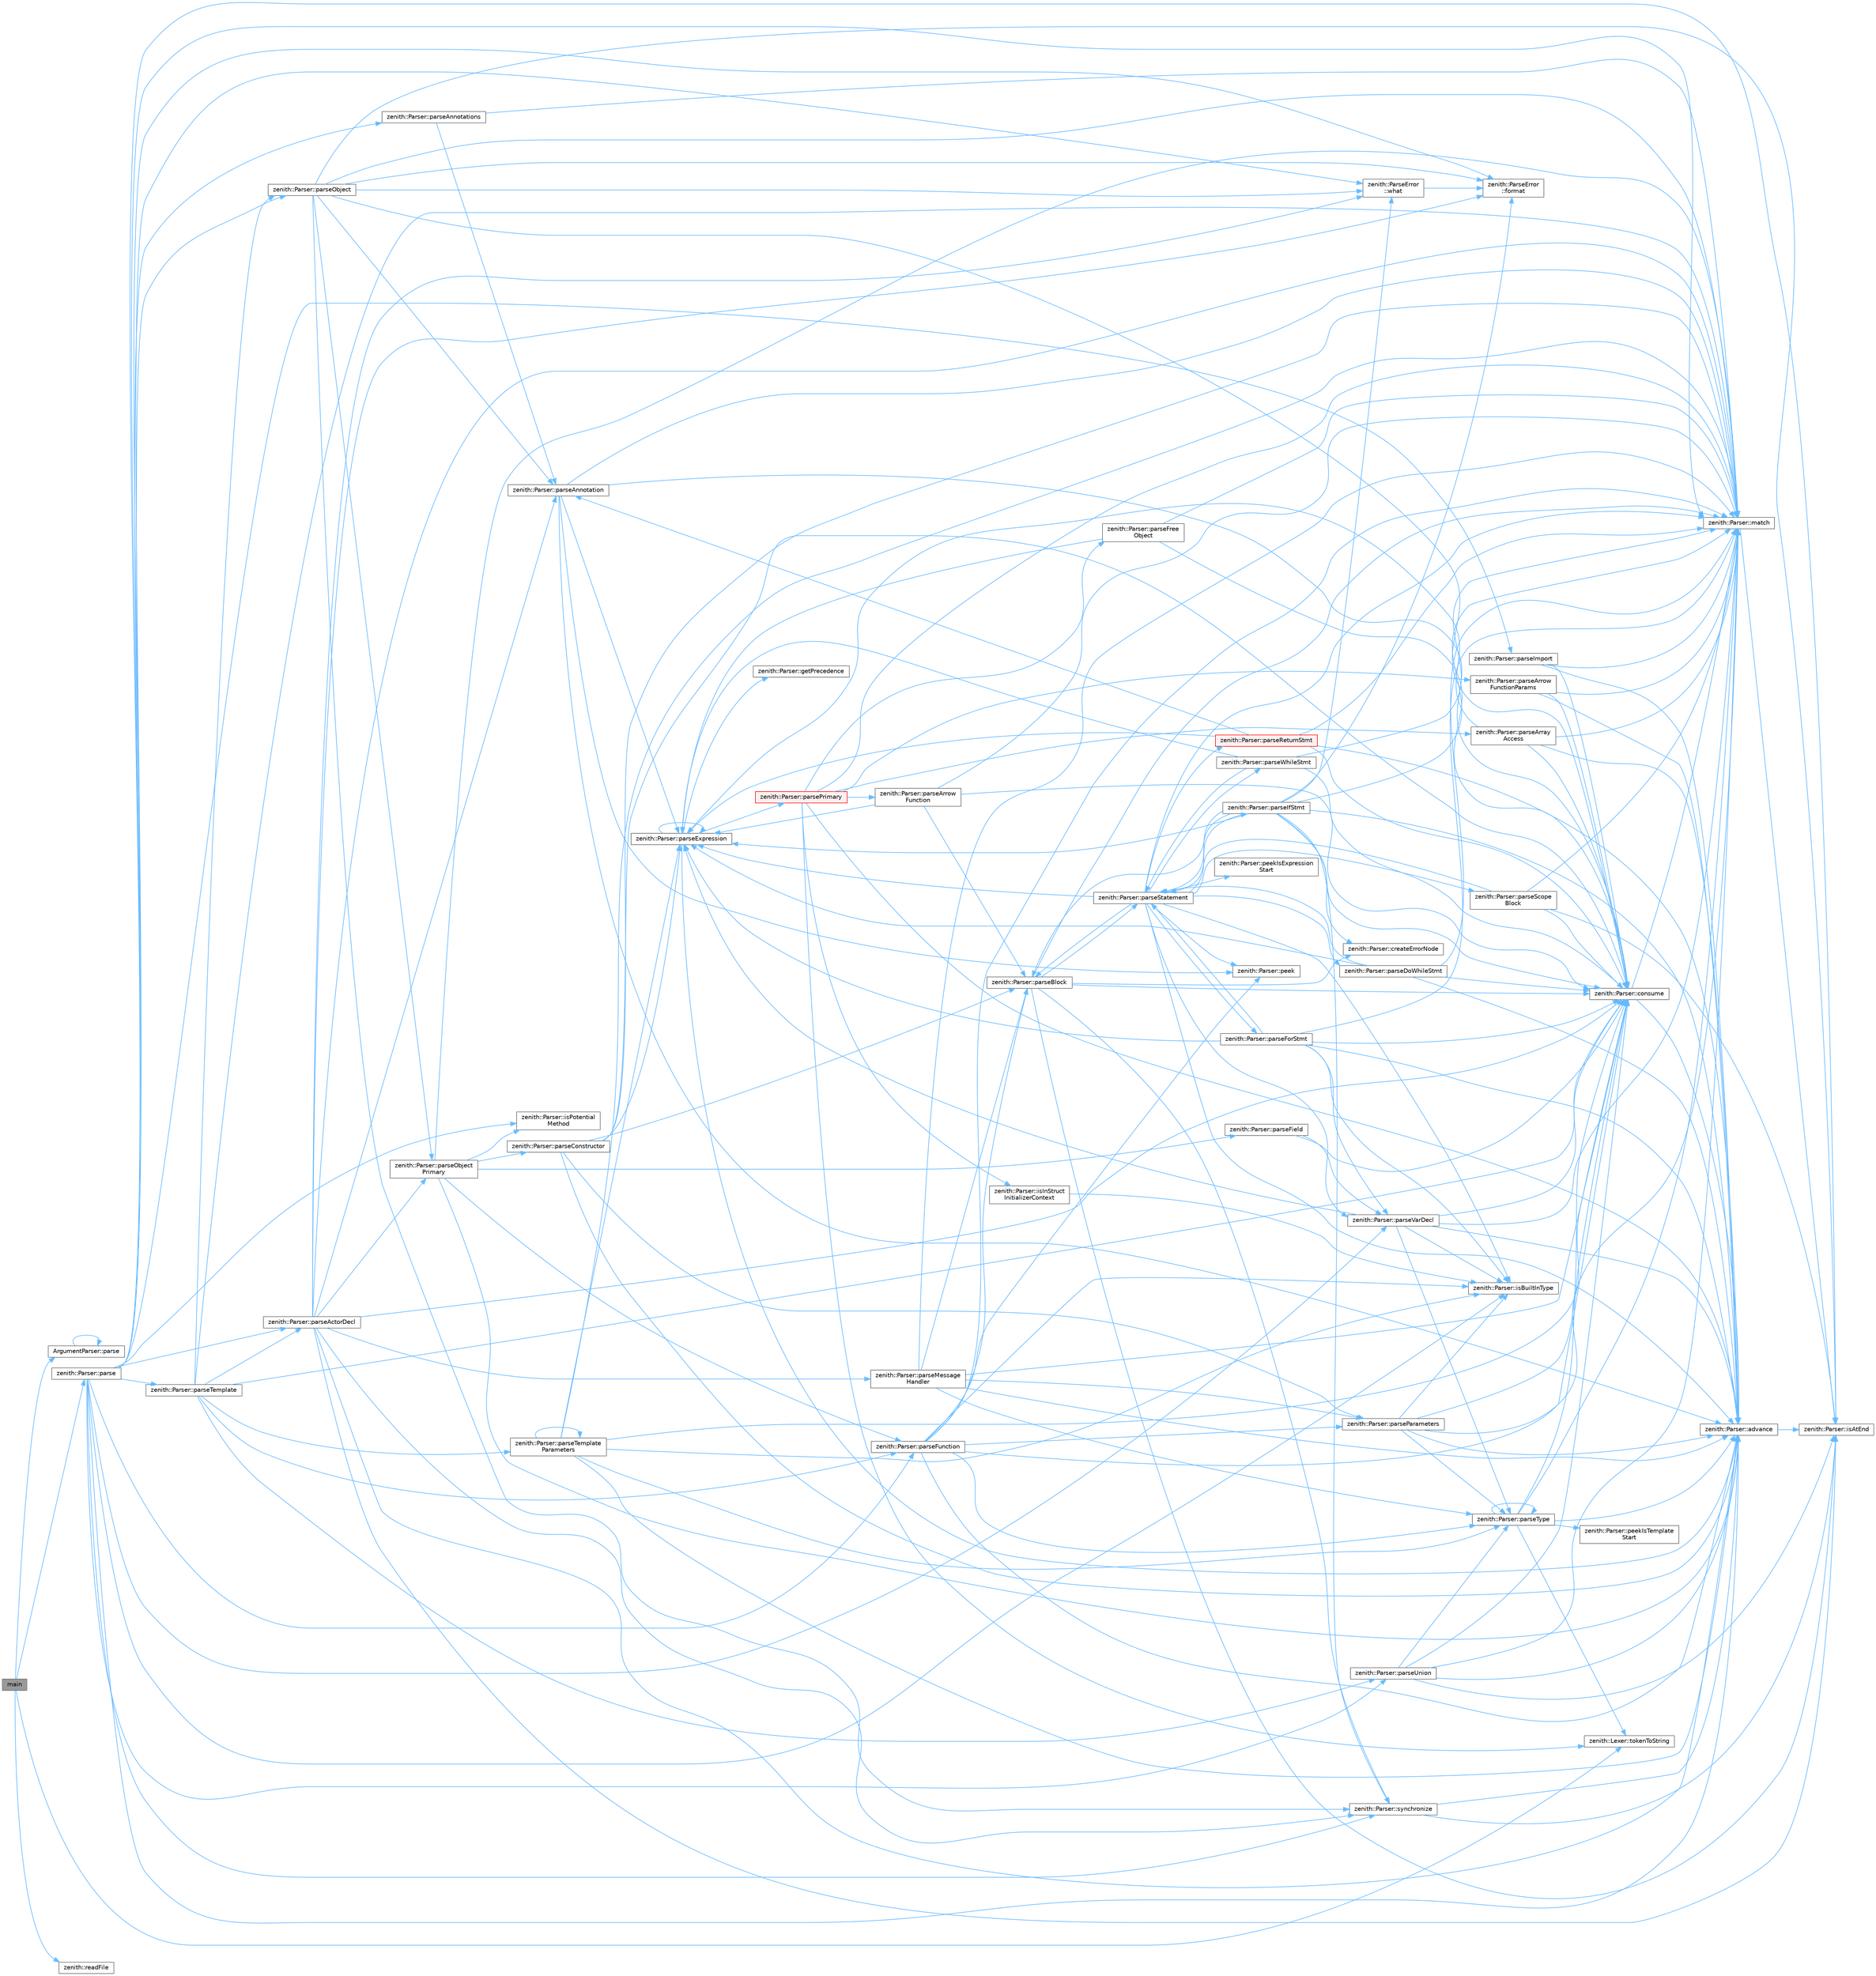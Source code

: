 digraph "main"
{
 // LATEX_PDF_SIZE
  bgcolor="transparent";
  edge [fontname=Helvetica,fontsize=10,labelfontname=Helvetica,labelfontsize=10];
  node [fontname=Helvetica,fontsize=10,shape=box,height=0.2,width=0.4];
  rankdir="LR";
  Node1 [id="Node000001",label="main",height=0.2,width=0.4,color="gray40", fillcolor="grey60", style="filled", fontcolor="black",tooltip=" "];
  Node1 -> Node2 [id="edge1_Node000001_Node000002",color="steelblue1",style="solid",tooltip=" "];
  Node2 [id="Node000002",label="ArgumentParser::parse",height=0.2,width=0.4,color="grey40", fillcolor="white", style="filled",URL="$class_argument_parser.html#a24ada61ec6a38c9e87bdb6c0e4f82bea",tooltip=" "];
  Node2 -> Node2 [id="edge2_Node000002_Node000002",color="steelblue1",style="solid",tooltip=" "];
  Node1 -> Node3 [id="edge3_Node000001_Node000003",color="steelblue1",style="solid",tooltip=" "];
  Node3 [id="Node000003",label="zenith::Parser::parse",height=0.2,width=0.4,color="grey40", fillcolor="white", style="filled",URL="$classzenith_1_1_parser.html#ad56141bb79abcda2cb032137f51d44c6",tooltip=" "];
  Node3 -> Node4 [id="edge4_Node000003_Node000004",color="steelblue1",style="solid",tooltip=" "];
  Node4 [id="Node000004",label="zenith::Parser::advance",height=0.2,width=0.4,color="grey40", fillcolor="white", style="filled",URL="$classzenith_1_1_parser.html#a9639927866a398781d4c1d205da431d8",tooltip=" "];
  Node4 -> Node5 [id="edge5_Node000004_Node000005",color="steelblue1",style="solid",tooltip=" "];
  Node5 [id="Node000005",label="zenith::Parser::isAtEnd",height=0.2,width=0.4,color="grey40", fillcolor="white", style="filled",URL="$classzenith_1_1_parser.html#a7fa9d1e2197db94168ba4e2c4fd98ad1",tooltip=" "];
  Node3 -> Node6 [id="edge6_Node000003_Node000006",color="steelblue1",style="solid",tooltip=" "];
  Node6 [id="Node000006",label="zenith::ParseError\l::format",height=0.2,width=0.4,color="grey40", fillcolor="white", style="filled",URL="$classzenith_1_1_parse_error.html#a432ddabc956004a6660137f537d2ba45",tooltip=" "];
  Node3 -> Node5 [id="edge7_Node000003_Node000005",color="steelblue1",style="solid",tooltip=" "];
  Node3 -> Node7 [id="edge8_Node000003_Node000007",color="steelblue1",style="solid",tooltip=" "];
  Node7 [id="Node000007",label="zenith::Parser::isBuiltInType",height=0.2,width=0.4,color="grey40", fillcolor="white", style="filled",URL="$classzenith_1_1_parser.html#a68c100d957e0a8960de2fca188e23054",tooltip=" "];
  Node3 -> Node8 [id="edge9_Node000003_Node000008",color="steelblue1",style="solid",tooltip=" "];
  Node8 [id="Node000008",label="zenith::Parser::isPotential\lMethod",height=0.2,width=0.4,color="grey40", fillcolor="white", style="filled",URL="$classzenith_1_1_parser.html#a3ce12be12969221d8326beb893810acd",tooltip=" "];
  Node3 -> Node9 [id="edge10_Node000003_Node000009",color="steelblue1",style="solid",tooltip=" "];
  Node9 [id="Node000009",label="zenith::Parser::match",height=0.2,width=0.4,color="grey40", fillcolor="white", style="filled",URL="$classzenith_1_1_parser.html#a6a8b25ba2a7a7f371a02b1419121e8cb",tooltip=" "];
  Node9 -> Node5 [id="edge11_Node000009_Node000005",color="steelblue1",style="solid",tooltip=" "];
  Node3 -> Node10 [id="edge12_Node000003_Node000010",color="steelblue1",style="solid",tooltip=" "];
  Node10 [id="Node000010",label="zenith::Parser::parseActorDecl",height=0.2,width=0.4,color="grey40", fillcolor="white", style="filled",URL="$classzenith_1_1_parser.html#add98eda497298f55d63689af29839db6",tooltip=" "];
  Node10 -> Node4 [id="edge13_Node000010_Node000004",color="steelblue1",style="solid",tooltip=" "];
  Node10 -> Node11 [id="edge14_Node000010_Node000011",color="steelblue1",style="solid",tooltip=" "];
  Node11 [id="Node000011",label="zenith::Parser::consume",height=0.2,width=0.4,color="grey40", fillcolor="white", style="filled",URL="$classzenith_1_1_parser.html#a729f5bdd53b7be97e8f5f3fb28f64249",tooltip=" "];
  Node11 -> Node4 [id="edge15_Node000011_Node000004",color="steelblue1",style="solid",tooltip=" "];
  Node11 -> Node9 [id="edge16_Node000011_Node000009",color="steelblue1",style="solid",tooltip=" "];
  Node10 -> Node6 [id="edge17_Node000010_Node000006",color="steelblue1",style="solid",tooltip=" "];
  Node10 -> Node5 [id="edge18_Node000010_Node000005",color="steelblue1",style="solid",tooltip=" "];
  Node10 -> Node9 [id="edge19_Node000010_Node000009",color="steelblue1",style="solid",tooltip=" "];
  Node10 -> Node12 [id="edge20_Node000010_Node000012",color="steelblue1",style="solid",tooltip=" "];
  Node12 [id="Node000012",label="zenith::Parser::parseAnnotation",height=0.2,width=0.4,color="grey40", fillcolor="white", style="filled",URL="$classzenith_1_1_parser.html#afff2e82900309df63d9aa89f4d3e31d6",tooltip=" "];
  Node12 -> Node4 [id="edge21_Node000012_Node000004",color="steelblue1",style="solid",tooltip=" "];
  Node12 -> Node11 [id="edge22_Node000012_Node000011",color="steelblue1",style="solid",tooltip=" "];
  Node12 -> Node9 [id="edge23_Node000012_Node000009",color="steelblue1",style="solid",tooltip=" "];
  Node12 -> Node13 [id="edge24_Node000012_Node000013",color="steelblue1",style="solid",tooltip=" "];
  Node13 [id="Node000013",label="zenith::Parser::parseExpression",height=0.2,width=0.4,color="grey40", fillcolor="white", style="filled",URL="$classzenith_1_1_parser.html#a239906fd51d54598f6d3dcc18d97b6b9",tooltip=" "];
  Node13 -> Node4 [id="edge25_Node000013_Node000004",color="steelblue1",style="solid",tooltip=" "];
  Node13 -> Node14 [id="edge26_Node000013_Node000014",color="steelblue1",style="solid",tooltip=" "];
  Node14 [id="Node000014",label="zenith::Parser::getPrecedence",height=0.2,width=0.4,color="grey40", fillcolor="white", style="filled",URL="$classzenith_1_1_parser.html#a5386ec516fb692a1b1ecd9058ca2c19e",tooltip=" "];
  Node13 -> Node13 [id="edge27_Node000013_Node000013",color="steelblue1",style="solid",tooltip=" "];
  Node13 -> Node15 [id="edge28_Node000013_Node000015",color="steelblue1",style="solid",tooltip=" "];
  Node15 [id="Node000015",label="zenith::Parser::parsePrimary",height=0.2,width=0.4,color="red", fillcolor="#FFF0F0", style="filled",URL="$classzenith_1_1_parser.html#a9425b18adfbb62629ae5ea654addc7cb",tooltip=" "];
  Node15 -> Node4 [id="edge29_Node000015_Node000004",color="steelblue1",style="solid",tooltip=" "];
  Node15 -> Node16 [id="edge30_Node000015_Node000016",color="steelblue1",style="solid",tooltip=" "];
  Node16 [id="Node000016",label="zenith::Parser::isInStruct\lInitializerContext",height=0.2,width=0.4,color="grey40", fillcolor="white", style="filled",URL="$classzenith_1_1_parser.html#a122c98490d526265ce1a9a2ecaf188f9",tooltip=" "];
  Node16 -> Node7 [id="edge31_Node000016_Node000007",color="steelblue1",style="solid",tooltip=" "];
  Node15 -> Node9 [id="edge32_Node000015_Node000009",color="steelblue1",style="solid",tooltip=" "];
  Node15 -> Node17 [id="edge33_Node000015_Node000017",color="steelblue1",style="solid",tooltip=" "];
  Node17 [id="Node000017",label="zenith::Parser::parseArray\lAccess",height=0.2,width=0.4,color="grey40", fillcolor="white", style="filled",URL="$classzenith_1_1_parser.html#ad32b5cfe98f909cade9216d65b046f58",tooltip=" "];
  Node17 -> Node4 [id="edge34_Node000017_Node000004",color="steelblue1",style="solid",tooltip=" "];
  Node17 -> Node11 [id="edge35_Node000017_Node000011",color="steelblue1",style="solid",tooltip=" "];
  Node17 -> Node9 [id="edge36_Node000017_Node000009",color="steelblue1",style="solid",tooltip=" "];
  Node17 -> Node13 [id="edge37_Node000017_Node000013",color="steelblue1",style="solid",tooltip=" "];
  Node15 -> Node18 [id="edge38_Node000015_Node000018",color="steelblue1",style="solid",tooltip=" "];
  Node18 [id="Node000018",label="zenith::Parser::parseArrow\lFunction",height=0.2,width=0.4,color="grey40", fillcolor="white", style="filled",URL="$classzenith_1_1_parser.html#a7ea0f8e309ed2fbdf1a9e2ebfa2fbf8d",tooltip=" "];
  Node18 -> Node11 [id="edge39_Node000018_Node000011",color="steelblue1",style="solid",tooltip=" "];
  Node18 -> Node9 [id="edge40_Node000018_Node000009",color="steelblue1",style="solid",tooltip=" "];
  Node18 -> Node19 [id="edge41_Node000018_Node000019",color="steelblue1",style="solid",tooltip=" "];
  Node19 [id="Node000019",label="zenith::Parser::parseBlock",height=0.2,width=0.4,color="grey40", fillcolor="white", style="filled",URL="$classzenith_1_1_parser.html#afed5c18e77fc012fe5db9f9e6175e642",tooltip=" "];
  Node19 -> Node11 [id="edge42_Node000019_Node000011",color="steelblue1",style="solid",tooltip=" "];
  Node19 -> Node20 [id="edge43_Node000019_Node000020",color="steelblue1",style="solid",tooltip=" "];
  Node20 [id="Node000020",label="zenith::Parser::createErrorNode",height=0.2,width=0.4,color="grey40", fillcolor="white", style="filled",URL="$classzenith_1_1_parser.html#a6576cab9cc379e6ba26cfce915ad3de6",tooltip=" "];
  Node19 -> Node5 [id="edge44_Node000019_Node000005",color="steelblue1",style="solid",tooltip=" "];
  Node19 -> Node9 [id="edge45_Node000019_Node000009",color="steelblue1",style="solid",tooltip=" "];
  Node19 -> Node21 [id="edge46_Node000019_Node000021",color="steelblue1",style="solid",tooltip=" "];
  Node21 [id="Node000021",label="zenith::Parser::parseStatement",height=0.2,width=0.4,color="grey40", fillcolor="white", style="filled",URL="$classzenith_1_1_parser.html#ada8dc19e8cb4a0f1b37d3ef6a2eb3f9d",tooltip=" "];
  Node21 -> Node4 [id="edge47_Node000021_Node000004",color="steelblue1",style="solid",tooltip=" "];
  Node21 -> Node7 [id="edge48_Node000021_Node000007",color="steelblue1",style="solid",tooltip=" "];
  Node21 -> Node9 [id="edge49_Node000021_Node000009",color="steelblue1",style="solid",tooltip=" "];
  Node21 -> Node19 [id="edge50_Node000021_Node000019",color="steelblue1",style="solid",tooltip=" "];
  Node21 -> Node22 [id="edge51_Node000021_Node000022",color="steelblue1",style="solid",tooltip=" "];
  Node22 [id="Node000022",label="zenith::Parser::parseDoWhileStmt",height=0.2,width=0.4,color="grey40", fillcolor="white", style="filled",URL="$classzenith_1_1_parser.html#a17d038fc7ad2c0dac1b038889f4426ca",tooltip=" "];
  Node22 -> Node4 [id="edge52_Node000022_Node000004",color="steelblue1",style="solid",tooltip=" "];
  Node22 -> Node11 [id="edge53_Node000022_Node000011",color="steelblue1",style="solid",tooltip=" "];
  Node22 -> Node9 [id="edge54_Node000022_Node000009",color="steelblue1",style="solid",tooltip=" "];
  Node22 -> Node13 [id="edge55_Node000022_Node000013",color="steelblue1",style="solid",tooltip=" "];
  Node22 -> Node21 [id="edge56_Node000022_Node000021",color="steelblue1",style="solid",tooltip=" "];
  Node21 -> Node13 [id="edge57_Node000021_Node000013",color="steelblue1",style="solid",tooltip=" "];
  Node21 -> Node23 [id="edge58_Node000021_Node000023",color="steelblue1",style="solid",tooltip=" "];
  Node23 [id="Node000023",label="zenith::Parser::parseForStmt",height=0.2,width=0.4,color="grey40", fillcolor="white", style="filled",URL="$classzenith_1_1_parser.html#ab8ae32b49e1a7d1492f14c6b381aa52b",tooltip=" "];
  Node23 -> Node4 [id="edge59_Node000023_Node000004",color="steelblue1",style="solid",tooltip=" "];
  Node23 -> Node11 [id="edge60_Node000023_Node000011",color="steelblue1",style="solid",tooltip=" "];
  Node23 -> Node7 [id="edge61_Node000023_Node000007",color="steelblue1",style="solid",tooltip=" "];
  Node23 -> Node9 [id="edge62_Node000023_Node000009",color="steelblue1",style="solid",tooltip=" "];
  Node23 -> Node13 [id="edge63_Node000023_Node000013",color="steelblue1",style="solid",tooltip=" "];
  Node23 -> Node21 [id="edge64_Node000023_Node000021",color="steelblue1",style="solid",tooltip=" "];
  Node23 -> Node24 [id="edge65_Node000023_Node000024",color="steelblue1",style="solid",tooltip=" "];
  Node24 [id="Node000024",label="zenith::Parser::parseVarDecl",height=0.2,width=0.4,color="grey40", fillcolor="white", style="filled",URL="$classzenith_1_1_parser.html#a4846f1e07a0155bb95bfee2888cd4e49",tooltip=" "];
  Node24 -> Node4 [id="edge66_Node000024_Node000004",color="steelblue1",style="solid",tooltip=" "];
  Node24 -> Node11 [id="edge67_Node000024_Node000011",color="steelblue1",style="solid",tooltip=" "];
  Node24 -> Node7 [id="edge68_Node000024_Node000007",color="steelblue1",style="solid",tooltip=" "];
  Node24 -> Node9 [id="edge69_Node000024_Node000009",color="steelblue1",style="solid",tooltip=" "];
  Node24 -> Node13 [id="edge70_Node000024_Node000013",color="steelblue1",style="solid",tooltip=" "];
  Node24 -> Node25 [id="edge71_Node000024_Node000025",color="steelblue1",style="solid",tooltip=" "];
  Node25 [id="Node000025",label="zenith::Parser::parseType",height=0.2,width=0.4,color="grey40", fillcolor="white", style="filled",URL="$classzenith_1_1_parser.html#a62bb32082ed32f00e6071e1acc026ea1",tooltip=" "];
  Node25 -> Node4 [id="edge72_Node000025_Node000004",color="steelblue1",style="solid",tooltip=" "];
  Node25 -> Node11 [id="edge73_Node000025_Node000011",color="steelblue1",style="solid",tooltip=" "];
  Node25 -> Node9 [id="edge74_Node000025_Node000009",color="steelblue1",style="solid",tooltip=" "];
  Node25 -> Node25 [id="edge75_Node000025_Node000025",color="steelblue1",style="solid",tooltip=" "];
  Node25 -> Node26 [id="edge76_Node000025_Node000026",color="steelblue1",style="solid",tooltip=" "];
  Node26 [id="Node000026",label="zenith::Parser::peekIsTemplate\lStart",height=0.2,width=0.4,color="grey40", fillcolor="white", style="filled",URL="$classzenith_1_1_parser.html#adc6473d2aff0043321f35dfdf132f618",tooltip=" "];
  Node25 -> Node27 [id="edge77_Node000025_Node000027",color="steelblue1",style="solid",tooltip=" "];
  Node27 [id="Node000027",label="zenith::Lexer::tokenToString",height=0.2,width=0.4,color="grey40", fillcolor="white", style="filled",URL="$classzenith_1_1_lexer.html#a7265d90eb9fdc3d46aacdcf2a7e84a23",tooltip=" "];
  Node21 -> Node28 [id="edge78_Node000021_Node000028",color="steelblue1",style="solid",tooltip=" "];
  Node28 [id="Node000028",label="zenith::Parser::parseIfStmt",height=0.2,width=0.4,color="grey40", fillcolor="white", style="filled",URL="$classzenith_1_1_parser.html#a6086729ddce119c88e10fe622d069d8f",tooltip=" "];
  Node28 -> Node4 [id="edge79_Node000028_Node000004",color="steelblue1",style="solid",tooltip=" "];
  Node28 -> Node11 [id="edge80_Node000028_Node000011",color="steelblue1",style="solid",tooltip=" "];
  Node28 -> Node20 [id="edge81_Node000028_Node000020",color="steelblue1",style="solid",tooltip=" "];
  Node28 -> Node6 [id="edge82_Node000028_Node000006",color="steelblue1",style="solid",tooltip=" "];
  Node28 -> Node9 [id="edge83_Node000028_Node000009",color="steelblue1",style="solid",tooltip=" "];
  Node28 -> Node19 [id="edge84_Node000028_Node000019",color="steelblue1",style="solid",tooltip=" "];
  Node28 -> Node13 [id="edge85_Node000028_Node000013",color="steelblue1",style="solid",tooltip=" "];
  Node28 -> Node21 [id="edge86_Node000028_Node000021",color="steelblue1",style="solid",tooltip=" "];
  Node28 -> Node29 [id="edge87_Node000028_Node000029",color="steelblue1",style="solid",tooltip=" "];
  Node29 [id="Node000029",label="zenith::Parser::synchronize",height=0.2,width=0.4,color="grey40", fillcolor="white", style="filled",URL="$classzenith_1_1_parser.html#a09ca7eb4b886643cc7673062713a718f",tooltip=" "];
  Node29 -> Node4 [id="edge88_Node000029_Node000004",color="steelblue1",style="solid",tooltip=" "];
  Node29 -> Node5 [id="edge89_Node000029_Node000005",color="steelblue1",style="solid",tooltip=" "];
  Node28 -> Node30 [id="edge90_Node000028_Node000030",color="steelblue1",style="solid",tooltip=" "];
  Node30 [id="Node000030",label="zenith::ParseError\l::what",height=0.2,width=0.4,color="grey40", fillcolor="white", style="filled",URL="$classzenith_1_1_parse_error.html#a9fb114a980ca601574f4dd9cf122aa0e",tooltip=" "];
  Node30 -> Node6 [id="edge91_Node000030_Node000006",color="steelblue1",style="solid",tooltip=" "];
  Node21 -> Node31 [id="edge92_Node000021_Node000031",color="steelblue1",style="solid",tooltip=" "];
  Node31 [id="Node000031",label="zenith::Parser::parseReturnStmt",height=0.2,width=0.4,color="red", fillcolor="#FFF0F0", style="filled",URL="$classzenith_1_1_parser.html#a5e026e55d4a57bea1b5ffa7d3b5e93a8",tooltip=" "];
  Node31 -> Node4 [id="edge93_Node000031_Node000004",color="steelblue1",style="solid",tooltip=" "];
  Node31 -> Node11 [id="edge94_Node000031_Node000011",color="steelblue1",style="solid",tooltip=" "];
  Node31 -> Node9 [id="edge95_Node000031_Node000009",color="steelblue1",style="solid",tooltip=" "];
  Node31 -> Node12 [id="edge96_Node000031_Node000012",color="steelblue1",style="solid",tooltip=" "];
  Node31 -> Node13 [id="edge97_Node000031_Node000013",color="steelblue1",style="solid",tooltip=" "];
  Node21 -> Node33 [id="edge98_Node000021_Node000033",color="steelblue1",style="solid",tooltip=" "];
  Node33 [id="Node000033",label="zenith::Parser::parseScope\lBlock",height=0.2,width=0.4,color="grey40", fillcolor="white", style="filled",URL="$classzenith_1_1_parser.html#acd4ccda2b4a409498daa93e31f2bc23f",tooltip=" "];
  Node33 -> Node11 [id="edge99_Node000033_Node000011",color="steelblue1",style="solid",tooltip=" "];
  Node33 -> Node5 [id="edge100_Node000033_Node000005",color="steelblue1",style="solid",tooltip=" "];
  Node33 -> Node9 [id="edge101_Node000033_Node000009",color="steelblue1",style="solid",tooltip=" "];
  Node33 -> Node21 [id="edge102_Node000033_Node000021",color="steelblue1",style="solid",tooltip=" "];
  Node21 -> Node24 [id="edge103_Node000021_Node000024",color="steelblue1",style="solid",tooltip=" "];
  Node21 -> Node34 [id="edge104_Node000021_Node000034",color="steelblue1",style="solid",tooltip=" "];
  Node34 [id="Node000034",label="zenith::Parser::parseWhileStmt",height=0.2,width=0.4,color="grey40", fillcolor="white", style="filled",URL="$classzenith_1_1_parser.html#a6f8fd13014d6a0e82f53ce08a8f9766d",tooltip=" "];
  Node34 -> Node11 [id="edge105_Node000034_Node000011",color="steelblue1",style="solid",tooltip=" "];
  Node34 -> Node9 [id="edge106_Node000034_Node000009",color="steelblue1",style="solid",tooltip=" "];
  Node34 -> Node13 [id="edge107_Node000034_Node000013",color="steelblue1",style="solid",tooltip=" "];
  Node34 -> Node21 [id="edge108_Node000034_Node000021",color="steelblue1",style="solid",tooltip=" "];
  Node21 -> Node35 [id="edge109_Node000021_Node000035",color="steelblue1",style="solid",tooltip=" "];
  Node35 [id="Node000035",label="zenith::Parser::peek",height=0.2,width=0.4,color="grey40", fillcolor="white", style="filled",URL="$classzenith_1_1_parser.html#a979d431c48a2bb73bd40a9fd6d65ba36",tooltip=" "];
  Node21 -> Node36 [id="edge110_Node000021_Node000036",color="steelblue1",style="solid",tooltip=" "];
  Node36 [id="Node000036",label="zenith::Parser::peekIsExpression\lStart",height=0.2,width=0.4,color="grey40", fillcolor="white", style="filled",URL="$classzenith_1_1_parser.html#ad60004f6810cc28102461c948ec5bb2f",tooltip=" "];
  Node19 -> Node29 [id="edge111_Node000019_Node000029",color="steelblue1",style="solid",tooltip=" "];
  Node18 -> Node13 [id="edge112_Node000018_Node000013",color="steelblue1",style="solid",tooltip=" "];
  Node15 -> Node37 [id="edge113_Node000015_Node000037",color="steelblue1",style="solid",tooltip=" "];
  Node37 [id="Node000037",label="zenith::Parser::parseArrow\lFunctionParams",height=0.2,width=0.4,color="grey40", fillcolor="white", style="filled",URL="$classzenith_1_1_parser.html#adfd7efe9485b95d3c1d2acbcec912527",tooltip=" "];
  Node37 -> Node4 [id="edge114_Node000037_Node000004",color="steelblue1",style="solid",tooltip=" "];
  Node37 -> Node11 [id="edge115_Node000037_Node000011",color="steelblue1",style="solid",tooltip=" "];
  Node37 -> Node9 [id="edge116_Node000037_Node000009",color="steelblue1",style="solid",tooltip=" "];
  Node15 -> Node38 [id="edge117_Node000015_Node000038",color="steelblue1",style="solid",tooltip=" "];
  Node38 [id="Node000038",label="zenith::Parser::parseFree\lObject",height=0.2,width=0.4,color="grey40", fillcolor="white", style="filled",URL="$classzenith_1_1_parser.html#a697fe5477ca0023efdefd6e66f4e0a49",tooltip=" "];
  Node38 -> Node11 [id="edge118_Node000038_Node000011",color="steelblue1",style="solid",tooltip=" "];
  Node38 -> Node9 [id="edge119_Node000038_Node000009",color="steelblue1",style="solid",tooltip=" "];
  Node38 -> Node13 [id="edge120_Node000038_Node000013",color="steelblue1",style="solid",tooltip=" "];
  Node15 -> Node27 [id="edge121_Node000015_Node000027",color="steelblue1",style="solid",tooltip=" "];
  Node12 -> Node35 [id="edge122_Node000012_Node000035",color="steelblue1",style="solid",tooltip=" "];
  Node10 -> Node43 [id="edge123_Node000010_Node000043",color="steelblue1",style="solid",tooltip=" "];
  Node43 [id="Node000043",label="zenith::Parser::parseMessage\lHandler",height=0.2,width=0.4,color="grey40", fillcolor="white", style="filled",URL="$classzenith_1_1_parser.html#a78d55766725bfdd0c7b718adf355eee3",tooltip=" "];
  Node43 -> Node4 [id="edge124_Node000043_Node000004",color="steelblue1",style="solid",tooltip=" "];
  Node43 -> Node11 [id="edge125_Node000043_Node000011",color="steelblue1",style="solid",tooltip=" "];
  Node43 -> Node9 [id="edge126_Node000043_Node000009",color="steelblue1",style="solid",tooltip=" "];
  Node43 -> Node19 [id="edge127_Node000043_Node000019",color="steelblue1",style="solid",tooltip=" "];
  Node43 -> Node44 [id="edge128_Node000043_Node000044",color="steelblue1",style="solid",tooltip=" "];
  Node44 [id="Node000044",label="zenith::Parser::parseParameters",height=0.2,width=0.4,color="grey40", fillcolor="white", style="filled",URL="$classzenith_1_1_parser.html#ae6835a329d4b3f36036803ea2c8968fb",tooltip=" "];
  Node44 -> Node4 [id="edge129_Node000044_Node000004",color="steelblue1",style="solid",tooltip=" "];
  Node44 -> Node11 [id="edge130_Node000044_Node000011",color="steelblue1",style="solid",tooltip=" "];
  Node44 -> Node7 [id="edge131_Node000044_Node000007",color="steelblue1",style="solid",tooltip=" "];
  Node44 -> Node9 [id="edge132_Node000044_Node000009",color="steelblue1",style="solid",tooltip=" "];
  Node44 -> Node25 [id="edge133_Node000044_Node000025",color="steelblue1",style="solid",tooltip=" "];
  Node43 -> Node25 [id="edge134_Node000043_Node000025",color="steelblue1",style="solid",tooltip=" "];
  Node10 -> Node45 [id="edge135_Node000010_Node000045",color="steelblue1",style="solid",tooltip=" "];
  Node45 [id="Node000045",label="zenith::Parser::parseObject\lPrimary",height=0.2,width=0.4,color="grey40", fillcolor="white", style="filled",URL="$classzenith_1_1_parser.html#a74f0f075ac6a9a7935b8b0b20bd1f3ef",tooltip=" "];
  Node45 -> Node4 [id="edge136_Node000045_Node000004",color="steelblue1",style="solid",tooltip=" "];
  Node45 -> Node8 [id="edge137_Node000045_Node000008",color="steelblue1",style="solid",tooltip=" "];
  Node45 -> Node9 [id="edge138_Node000045_Node000009",color="steelblue1",style="solid",tooltip=" "];
  Node45 -> Node46 [id="edge139_Node000045_Node000046",color="steelblue1",style="solid",tooltip=" "];
  Node46 [id="Node000046",label="zenith::Parser::parseConstructor",height=0.2,width=0.4,color="grey40", fillcolor="white", style="filled",URL="$classzenith_1_1_parser.html#ae37a2b420e456af55c07efd04676b4af",tooltip=" "];
  Node46 -> Node4 [id="edge140_Node000046_Node000004",color="steelblue1",style="solid",tooltip=" "];
  Node46 -> Node11 [id="edge141_Node000046_Node000011",color="steelblue1",style="solid",tooltip=" "];
  Node46 -> Node9 [id="edge142_Node000046_Node000009",color="steelblue1",style="solid",tooltip=" "];
  Node46 -> Node19 [id="edge143_Node000046_Node000019",color="steelblue1",style="solid",tooltip=" "];
  Node46 -> Node13 [id="edge144_Node000046_Node000013",color="steelblue1",style="solid",tooltip=" "];
  Node46 -> Node44 [id="edge145_Node000046_Node000044",color="steelblue1",style="solid",tooltip=" "];
  Node45 -> Node47 [id="edge146_Node000045_Node000047",color="steelblue1",style="solid",tooltip=" "];
  Node47 [id="Node000047",label="zenith::Parser::parseField",height=0.2,width=0.4,color="grey40", fillcolor="white", style="filled",URL="$classzenith_1_1_parser.html#a12db59c0397e2ec966e47382f55b4ab8",tooltip=" "];
  Node47 -> Node11 [id="edge147_Node000047_Node000011",color="steelblue1",style="solid",tooltip=" "];
  Node47 -> Node24 [id="edge148_Node000047_Node000024",color="steelblue1",style="solid",tooltip=" "];
  Node45 -> Node48 [id="edge149_Node000045_Node000048",color="steelblue1",style="solid",tooltip=" "];
  Node48 [id="Node000048",label="zenith::Parser::parseFunction",height=0.2,width=0.4,color="grey40", fillcolor="white", style="filled",URL="$classzenith_1_1_parser.html#a8647a213885b6a7d25032d40410f827b",tooltip=" "];
  Node48 -> Node4 [id="edge150_Node000048_Node000004",color="steelblue1",style="solid",tooltip=" "];
  Node48 -> Node11 [id="edge151_Node000048_Node000011",color="steelblue1",style="solid",tooltip=" "];
  Node48 -> Node7 [id="edge152_Node000048_Node000007",color="steelblue1",style="solid",tooltip=" "];
  Node48 -> Node9 [id="edge153_Node000048_Node000009",color="steelblue1",style="solid",tooltip=" "];
  Node48 -> Node19 [id="edge154_Node000048_Node000019",color="steelblue1",style="solid",tooltip=" "];
  Node48 -> Node44 [id="edge155_Node000048_Node000044",color="steelblue1",style="solid",tooltip=" "];
  Node48 -> Node25 [id="edge156_Node000048_Node000025",color="steelblue1",style="solid",tooltip=" "];
  Node48 -> Node35 [id="edge157_Node000048_Node000035",color="steelblue1",style="solid",tooltip=" "];
  Node10 -> Node29 [id="edge158_Node000010_Node000029",color="steelblue1",style="solid",tooltip=" "];
  Node10 -> Node30 [id="edge159_Node000010_Node000030",color="steelblue1",style="solid",tooltip=" "];
  Node3 -> Node49 [id="edge160_Node000003_Node000049",color="steelblue1",style="solid",tooltip=" "];
  Node49 [id="Node000049",label="zenith::Parser::parseAnnotations",height=0.2,width=0.4,color="grey40", fillcolor="white", style="filled",URL="$classzenith_1_1_parser.html#a13606ea02073ecca24a045f676b58518",tooltip=" "];
  Node49 -> Node9 [id="edge161_Node000049_Node000009",color="steelblue1",style="solid",tooltip=" "];
  Node49 -> Node12 [id="edge162_Node000049_Node000012",color="steelblue1",style="solid",tooltip=" "];
  Node3 -> Node48 [id="edge163_Node000003_Node000048",color="steelblue1",style="solid",tooltip=" "];
  Node3 -> Node50 [id="edge164_Node000003_Node000050",color="steelblue1",style="solid",tooltip=" "];
  Node50 [id="Node000050",label="zenith::Parser::parseImport",height=0.2,width=0.4,color="grey40", fillcolor="white", style="filled",URL="$classzenith_1_1_parser.html#aa2c23a02757aec41431ae82e56c860d8",tooltip=" "];
  Node50 -> Node4 [id="edge165_Node000050_Node000004",color="steelblue1",style="solid",tooltip=" "];
  Node50 -> Node11 [id="edge166_Node000050_Node000011",color="steelblue1",style="solid",tooltip=" "];
  Node50 -> Node9 [id="edge167_Node000050_Node000009",color="steelblue1",style="solid",tooltip=" "];
  Node3 -> Node51 [id="edge168_Node000003_Node000051",color="steelblue1",style="solid",tooltip=" "];
  Node51 [id="Node000051",label="zenith::Parser::parseObject",height=0.2,width=0.4,color="grey40", fillcolor="white", style="filled",URL="$classzenith_1_1_parser.html#abfe2e0682adcad95cc77595ec52bd4da",tooltip=" "];
  Node51 -> Node11 [id="edge169_Node000051_Node000011",color="steelblue1",style="solid",tooltip=" "];
  Node51 -> Node6 [id="edge170_Node000051_Node000006",color="steelblue1",style="solid",tooltip=" "];
  Node51 -> Node5 [id="edge171_Node000051_Node000005",color="steelblue1",style="solid",tooltip=" "];
  Node51 -> Node9 [id="edge172_Node000051_Node000009",color="steelblue1",style="solid",tooltip=" "];
  Node51 -> Node12 [id="edge173_Node000051_Node000012",color="steelblue1",style="solid",tooltip=" "];
  Node51 -> Node45 [id="edge174_Node000051_Node000045",color="steelblue1",style="solid",tooltip=" "];
  Node51 -> Node29 [id="edge175_Node000051_Node000029",color="steelblue1",style="solid",tooltip=" "];
  Node51 -> Node30 [id="edge176_Node000051_Node000030",color="steelblue1",style="solid",tooltip=" "];
  Node3 -> Node52 [id="edge177_Node000003_Node000052",color="steelblue1",style="solid",tooltip=" "];
  Node52 [id="Node000052",label="zenith::Parser::parseTemplate",height=0.2,width=0.4,color="grey40", fillcolor="white", style="filled",URL="$classzenith_1_1_parser.html#ac8ba31b8067fb7325c47b2b85e51abe1",tooltip=" "];
  Node52 -> Node11 [id="edge178_Node000052_Node000011",color="steelblue1",style="solid",tooltip=" "];
  Node52 -> Node9 [id="edge179_Node000052_Node000009",color="steelblue1",style="solid",tooltip=" "];
  Node52 -> Node10 [id="edge180_Node000052_Node000010",color="steelblue1",style="solid",tooltip=" "];
  Node52 -> Node48 [id="edge181_Node000052_Node000048",color="steelblue1",style="solid",tooltip=" "];
  Node52 -> Node51 [id="edge182_Node000052_Node000051",color="steelblue1",style="solid",tooltip=" "];
  Node52 -> Node53 [id="edge183_Node000052_Node000053",color="steelblue1",style="solid",tooltip=" "];
  Node53 [id="Node000053",label="zenith::Parser::parseTemplate\lParameters",height=0.2,width=0.4,color="grey40", fillcolor="white", style="filled",URL="$classzenith_1_1_parser.html#aa809de3ebc29d840ad9bc99c0b6ce956",tooltip=" "];
  Node53 -> Node4 [id="edge184_Node000053_Node000004",color="steelblue1",style="solid",tooltip=" "];
  Node53 -> Node11 [id="edge185_Node000053_Node000011",color="steelblue1",style="solid",tooltip=" "];
  Node53 -> Node7 [id="edge186_Node000053_Node000007",color="steelblue1",style="solid",tooltip=" "];
  Node53 -> Node9 [id="edge187_Node000053_Node000009",color="steelblue1",style="solid",tooltip=" "];
  Node53 -> Node13 [id="edge188_Node000053_Node000013",color="steelblue1",style="solid",tooltip=" "];
  Node53 -> Node53 [id="edge189_Node000053_Node000053",color="steelblue1",style="solid",tooltip=" "];
  Node53 -> Node25 [id="edge190_Node000053_Node000025",color="steelblue1",style="solid",tooltip=" "];
  Node52 -> Node54 [id="edge191_Node000052_Node000054",color="steelblue1",style="solid",tooltip=" "];
  Node54 [id="Node000054",label="zenith::Parser::parseUnion",height=0.2,width=0.4,color="grey40", fillcolor="white", style="filled",URL="$classzenith_1_1_parser.html#a9031c6a60032c4c39e764cea8945fd11",tooltip=" "];
  Node54 -> Node4 [id="edge192_Node000054_Node000004",color="steelblue1",style="solid",tooltip=" "];
  Node54 -> Node11 [id="edge193_Node000054_Node000011",color="steelblue1",style="solid",tooltip=" "];
  Node54 -> Node5 [id="edge194_Node000054_Node000005",color="steelblue1",style="solid",tooltip=" "];
  Node54 -> Node9 [id="edge195_Node000054_Node000009",color="steelblue1",style="solid",tooltip=" "];
  Node54 -> Node25 [id="edge196_Node000054_Node000025",color="steelblue1",style="solid",tooltip=" "];
  Node3 -> Node54 [id="edge197_Node000003_Node000054",color="steelblue1",style="solid",tooltip=" "];
  Node3 -> Node24 [id="edge198_Node000003_Node000024",color="steelblue1",style="solid",tooltip=" "];
  Node3 -> Node29 [id="edge199_Node000003_Node000029",color="steelblue1",style="solid",tooltip=" "];
  Node3 -> Node30 [id="edge200_Node000003_Node000030",color="steelblue1",style="solid",tooltip=" "];
  Node1 -> Node55 [id="edge201_Node000001_Node000055",color="steelblue1",style="solid",tooltip=" "];
  Node55 [id="Node000055",label="zenith::readFile",height=0.2,width=0.4,color="grey40", fillcolor="white", style="filled",URL="$namespacezenith.html#a0cf522bfc2d11d7381c9d63520806887",tooltip=" "];
  Node1 -> Node27 [id="edge202_Node000001_Node000027",color="steelblue1",style="solid",tooltip=" "];
}
